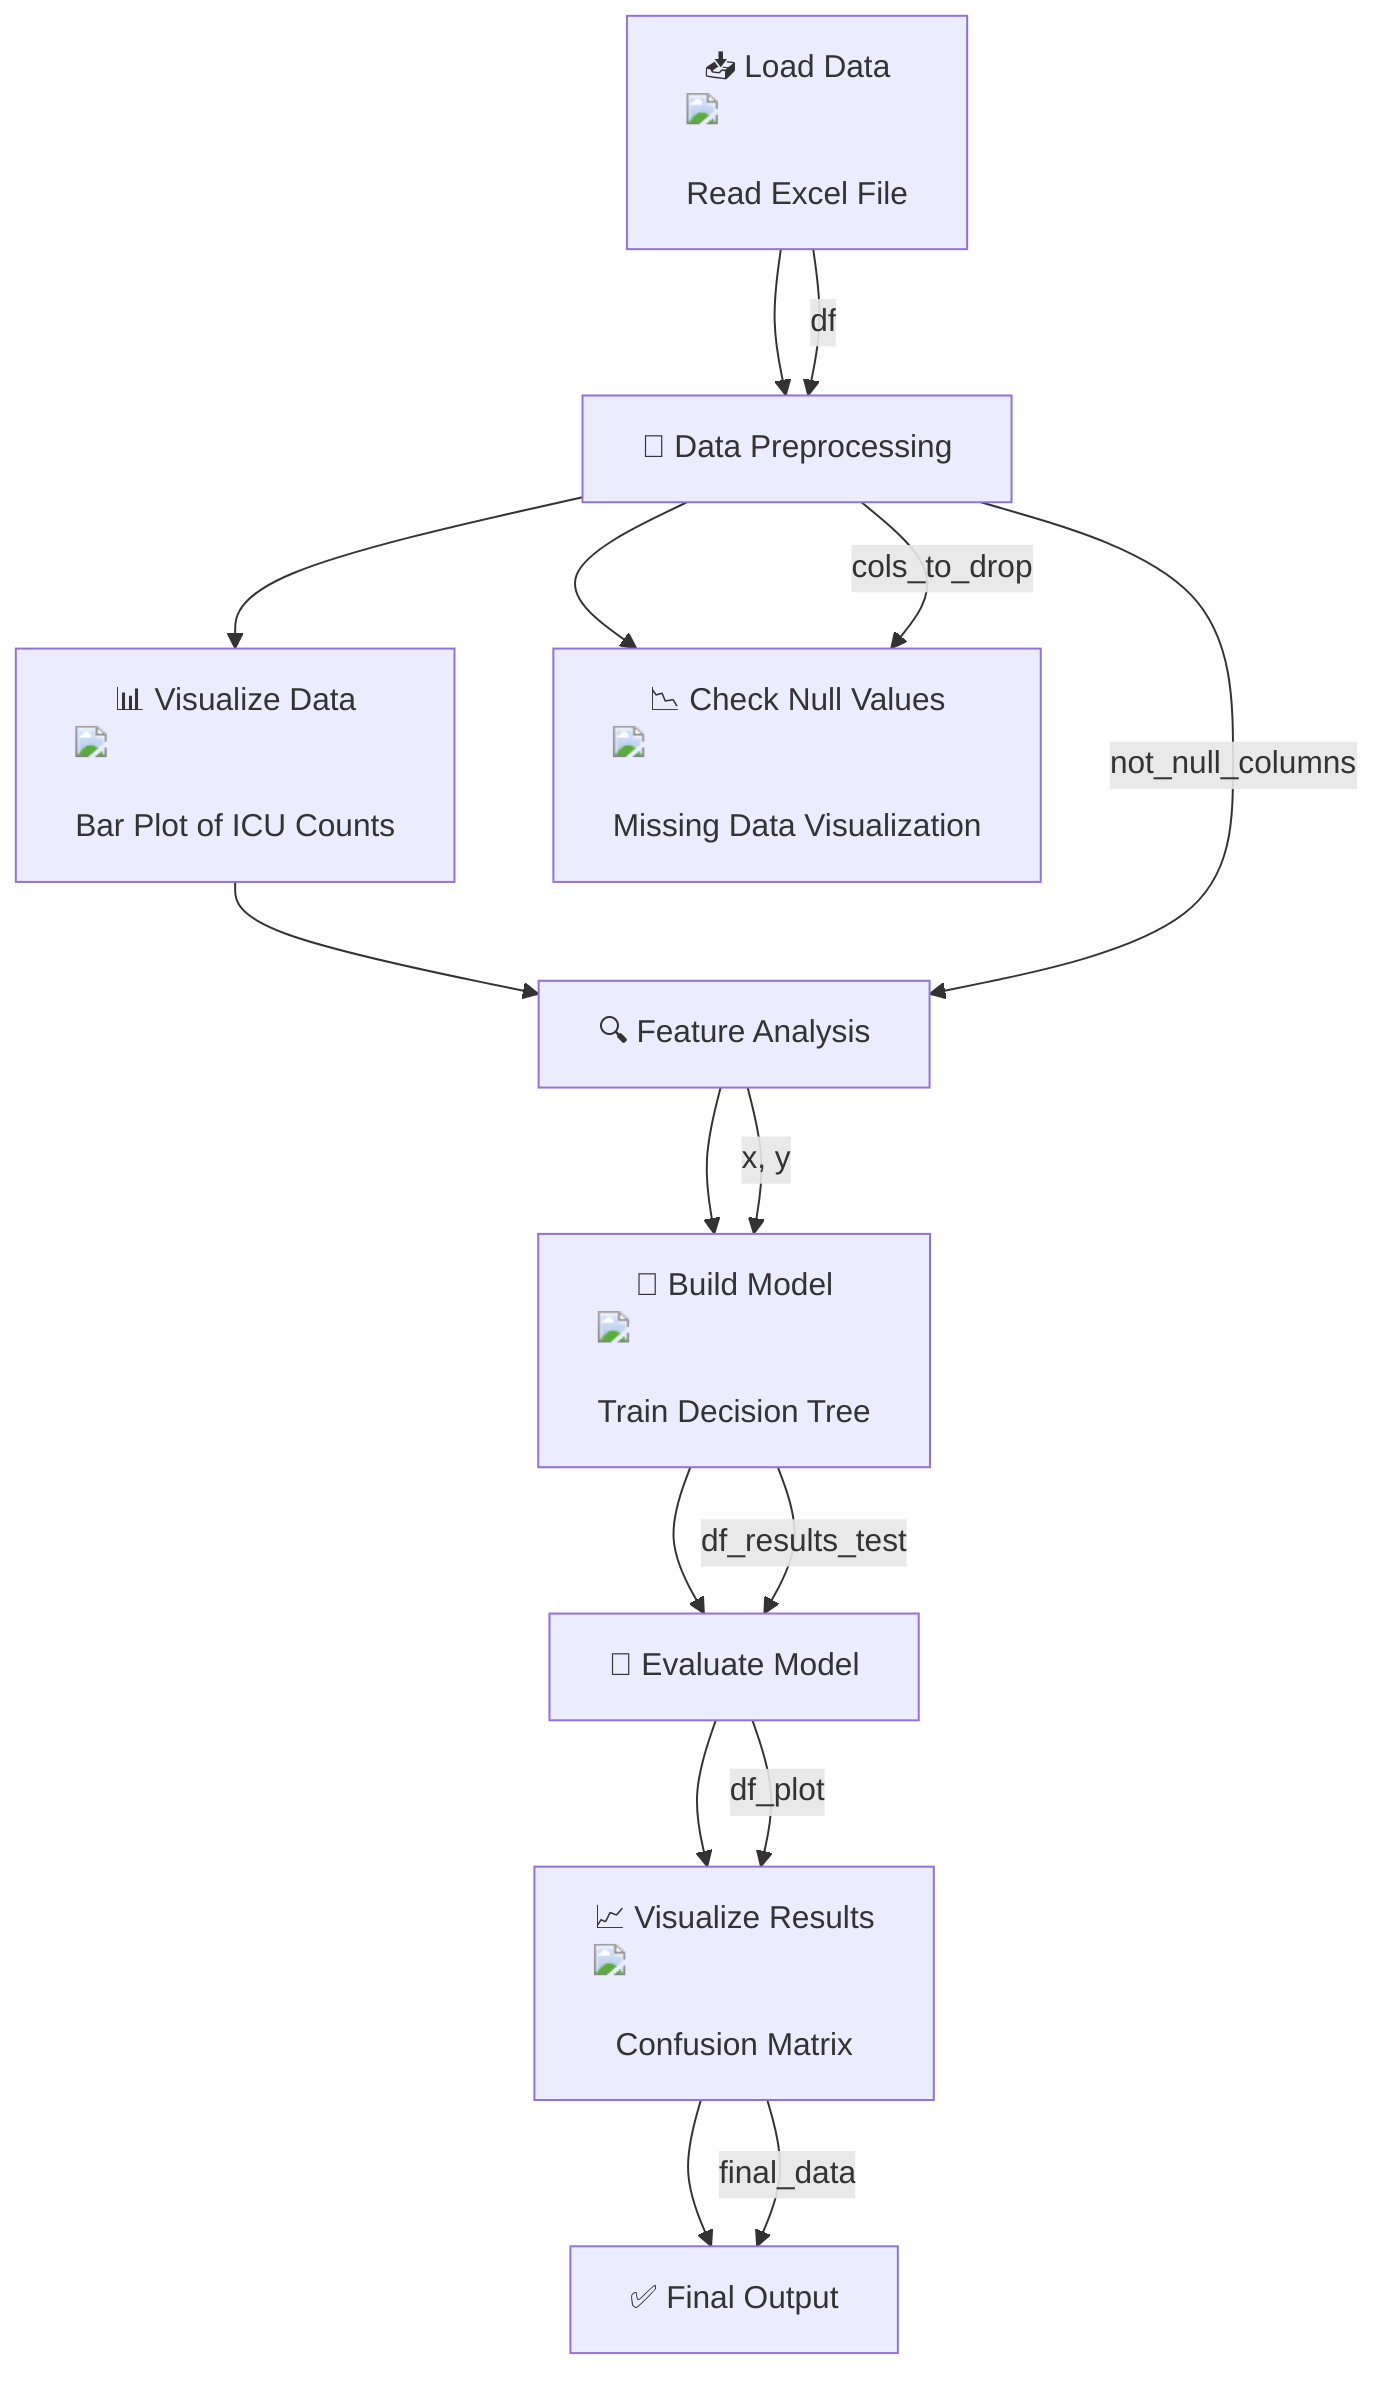 flowchart TD
    A["📥 Load Data <img src='file.svg'/> <br/> Read Excel File"] --> B["🧹 Data Preprocessing"]
    B --> C["📊 Visualize Data <img src='barplot_template.svg'/> <br/> Bar Plot of ICU Counts"]
    B --> D["📉 Check Null Values <img src='hist_template.svg'/> <br/> Missing Data Visualization"]
    C --> E["🔍 Feature Analysis"]
    E --> F["🤖 Build Model <img src='brain.svg'/> <br/> Train Decision Tree"]
    F --> G["📝 Evaluate Model"]
    G --> H["📈 Visualize Results <img src='scatter_plot_template.svg'/> <br/> Confusion Matrix"]
    H --> I["✅ Final Output"]

    A -->|df| B
    B -->|cols_to_drop| D
    B -->|not_null_columns| E
    E -->|x, y| F
    F -->|df_results_test| G
    G -->|df_plot| H
    H -->|final_data| I